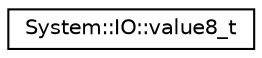 digraph G
{
  edge [fontname="Helvetica",fontsize="10",labelfontname="Helvetica",labelfontsize="10"];
  node [fontname="Helvetica",fontsize="10",shape=record];
  rankdir="LR";
  Node1 [label="System::IO::value8_t",height=0.2,width=0.4,color="black", fillcolor="white", style="filled",URL="$union_system_1_1_i_o_1_1value8__t.html"];
}
